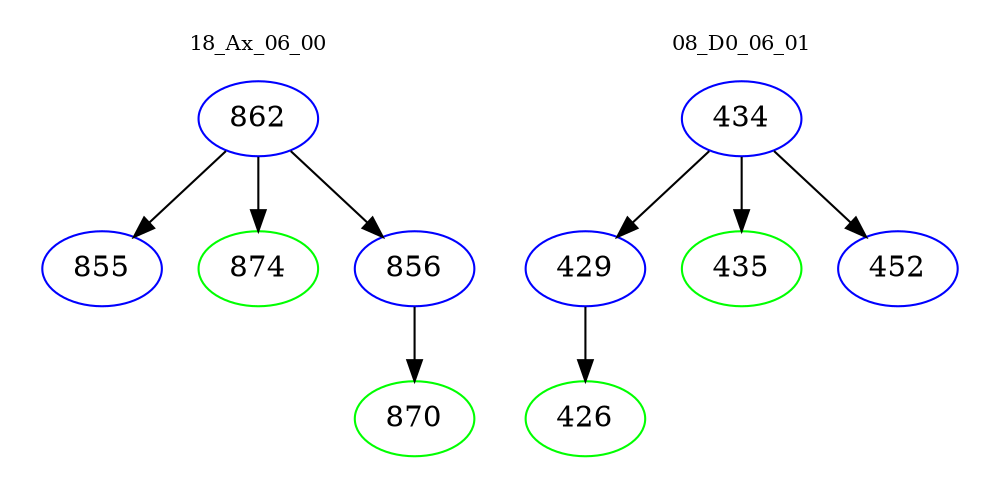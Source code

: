 digraph{
subgraph cluster_0 {
color = white
label = "18_Ax_06_00";
fontsize=10;
T0_862 [label="862", color="blue"]
T0_862 -> T0_855 [color="black"]
T0_855 [label="855", color="blue"]
T0_862 -> T0_874 [color="black"]
T0_874 [label="874", color="green"]
T0_862 -> T0_856 [color="black"]
T0_856 [label="856", color="blue"]
T0_856 -> T0_870 [color="black"]
T0_870 [label="870", color="green"]
}
subgraph cluster_1 {
color = white
label = "08_D0_06_01";
fontsize=10;
T1_434 [label="434", color="blue"]
T1_434 -> T1_429 [color="black"]
T1_429 [label="429", color="blue"]
T1_429 -> T1_426 [color="black"]
T1_426 [label="426", color="green"]
T1_434 -> T1_435 [color="black"]
T1_435 [label="435", color="green"]
T1_434 -> T1_452 [color="black"]
T1_452 [label="452", color="blue"]
}
}
